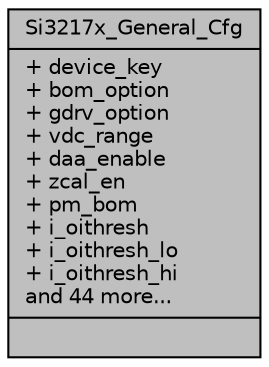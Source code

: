 digraph "Si3217x_General_Cfg"
{
  edge [fontname="Helvetica",fontsize="10",labelfontname="Helvetica",labelfontsize="10"];
  node [fontname="Helvetica",fontsize="10",shape=record];
  Node1 [label="{Si3217x_General_Cfg\n|+ device_key\l+ bom_option\l+ gdrv_option\l+ vdc_range\l+ daa_enable\l+ zcal_en\l+ pm_bom\l+ i_oithresh\l+ i_oithresh_lo\l+ i_oithresh_hi\land 44 more...\l|}",height=0.2,width=0.4,color="black", fillcolor="grey75", style="filled", fontcolor="black"];
}
